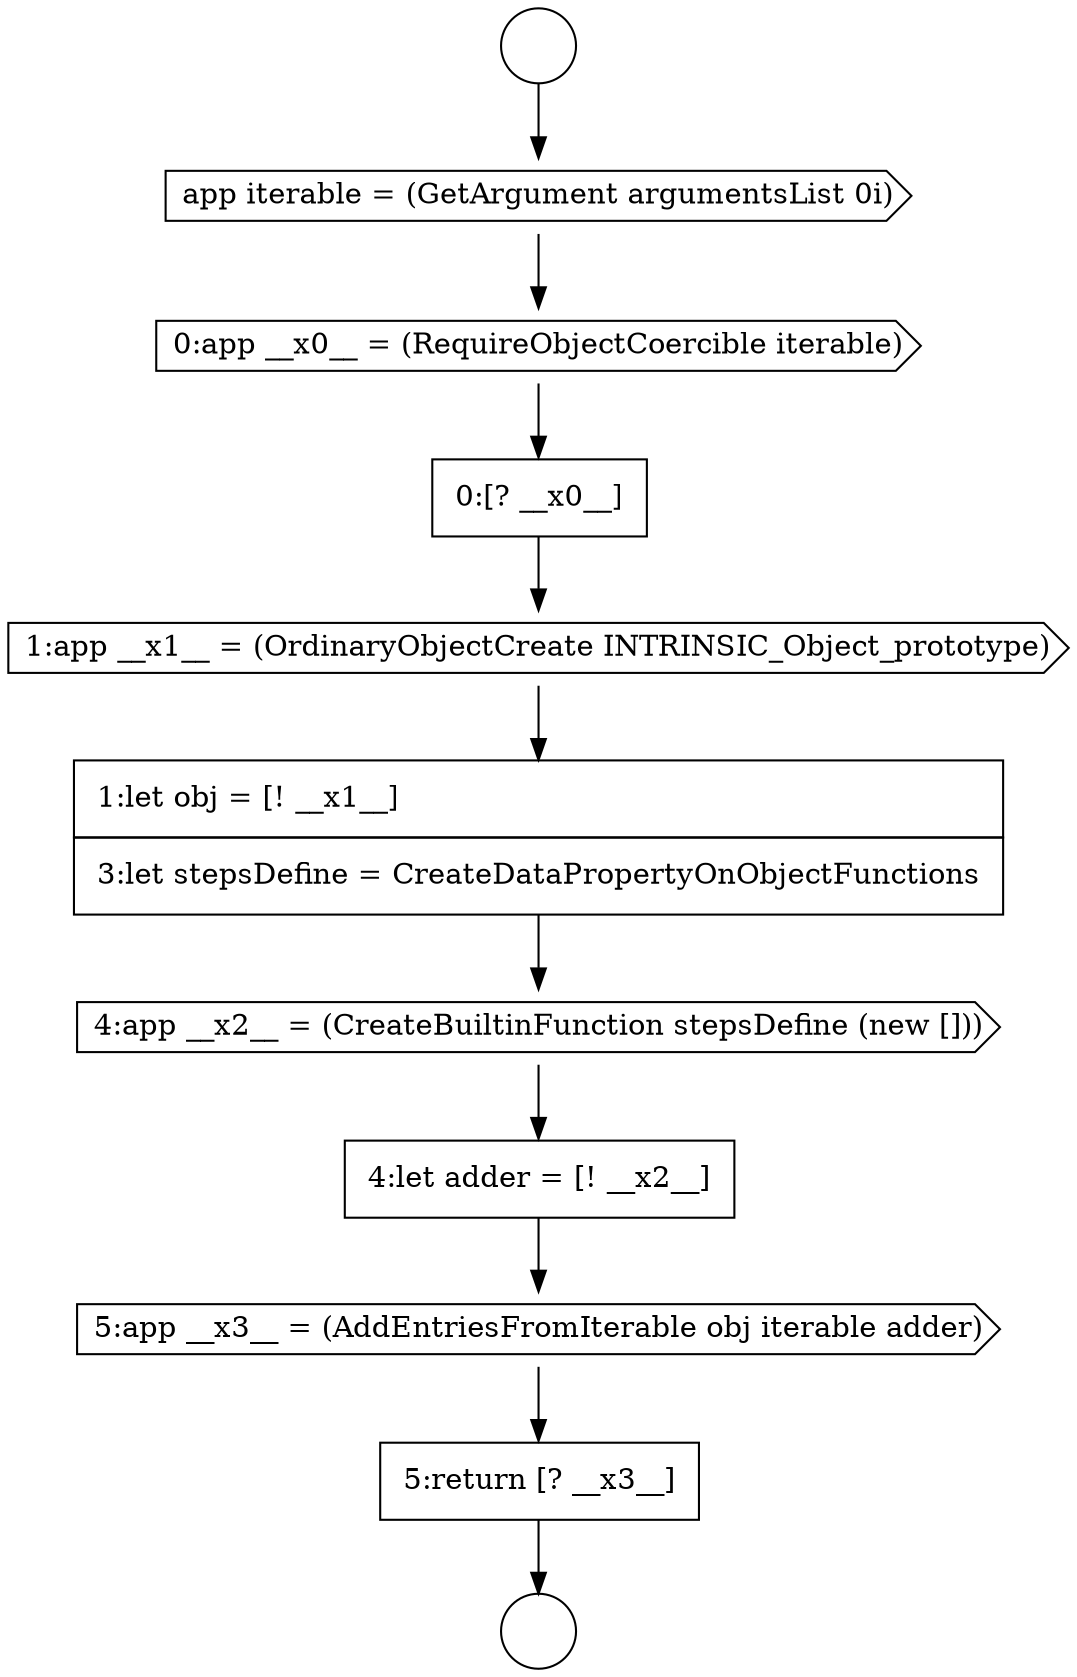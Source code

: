 digraph {
  node11998 [shape=cds, label=<<font color="black">0:app __x0__ = (RequireObjectCoercible iterable)</font>> color="black" fillcolor="white" style=filled]
  node12003 [shape=none, margin=0, label=<<font color="black">
    <table border="0" cellborder="1" cellspacing="0" cellpadding="10">
      <tr><td align="left">4:let adder = [! __x2__]</td></tr>
    </table>
  </font>> color="black" fillcolor="white" style=filled]
  node11997 [shape=cds, label=<<font color="black">app iterable = (GetArgument argumentsList 0i)</font>> color="black" fillcolor="white" style=filled]
  node11996 [shape=circle label=" " color="black" fillcolor="white" style=filled]
  node12000 [shape=cds, label=<<font color="black">1:app __x1__ = (OrdinaryObjectCreate INTRINSIC_Object_prototype)</font>> color="black" fillcolor="white" style=filled]
  node12001 [shape=none, margin=0, label=<<font color="black">
    <table border="0" cellborder="1" cellspacing="0" cellpadding="10">
      <tr><td align="left">1:let obj = [! __x1__]</td></tr>
      <tr><td align="left">3:let stepsDefine = CreateDataPropertyOnObjectFunctions</td></tr>
    </table>
  </font>> color="black" fillcolor="white" style=filled]
  node11995 [shape=circle label=" " color="black" fillcolor="white" style=filled]
  node11999 [shape=none, margin=0, label=<<font color="black">
    <table border="0" cellborder="1" cellspacing="0" cellpadding="10">
      <tr><td align="left">0:[? __x0__]</td></tr>
    </table>
  </font>> color="black" fillcolor="white" style=filled]
  node12002 [shape=cds, label=<<font color="black">4:app __x2__ = (CreateBuiltinFunction stepsDefine (new []))</font>> color="black" fillcolor="white" style=filled]
  node12004 [shape=cds, label=<<font color="black">5:app __x3__ = (AddEntriesFromIterable obj iterable adder)</font>> color="black" fillcolor="white" style=filled]
  node12005 [shape=none, margin=0, label=<<font color="black">
    <table border="0" cellborder="1" cellspacing="0" cellpadding="10">
      <tr><td align="left">5:return [? __x3__]</td></tr>
    </table>
  </font>> color="black" fillcolor="white" style=filled]
  node12004 -> node12005 [ color="black"]
  node11995 -> node11997 [ color="black"]
  node11998 -> node11999 [ color="black"]
  node12002 -> node12003 [ color="black"]
  node12005 -> node11996 [ color="black"]
  node11997 -> node11998 [ color="black"]
  node12000 -> node12001 [ color="black"]
  node12001 -> node12002 [ color="black"]
  node12003 -> node12004 [ color="black"]
  node11999 -> node12000 [ color="black"]
}
